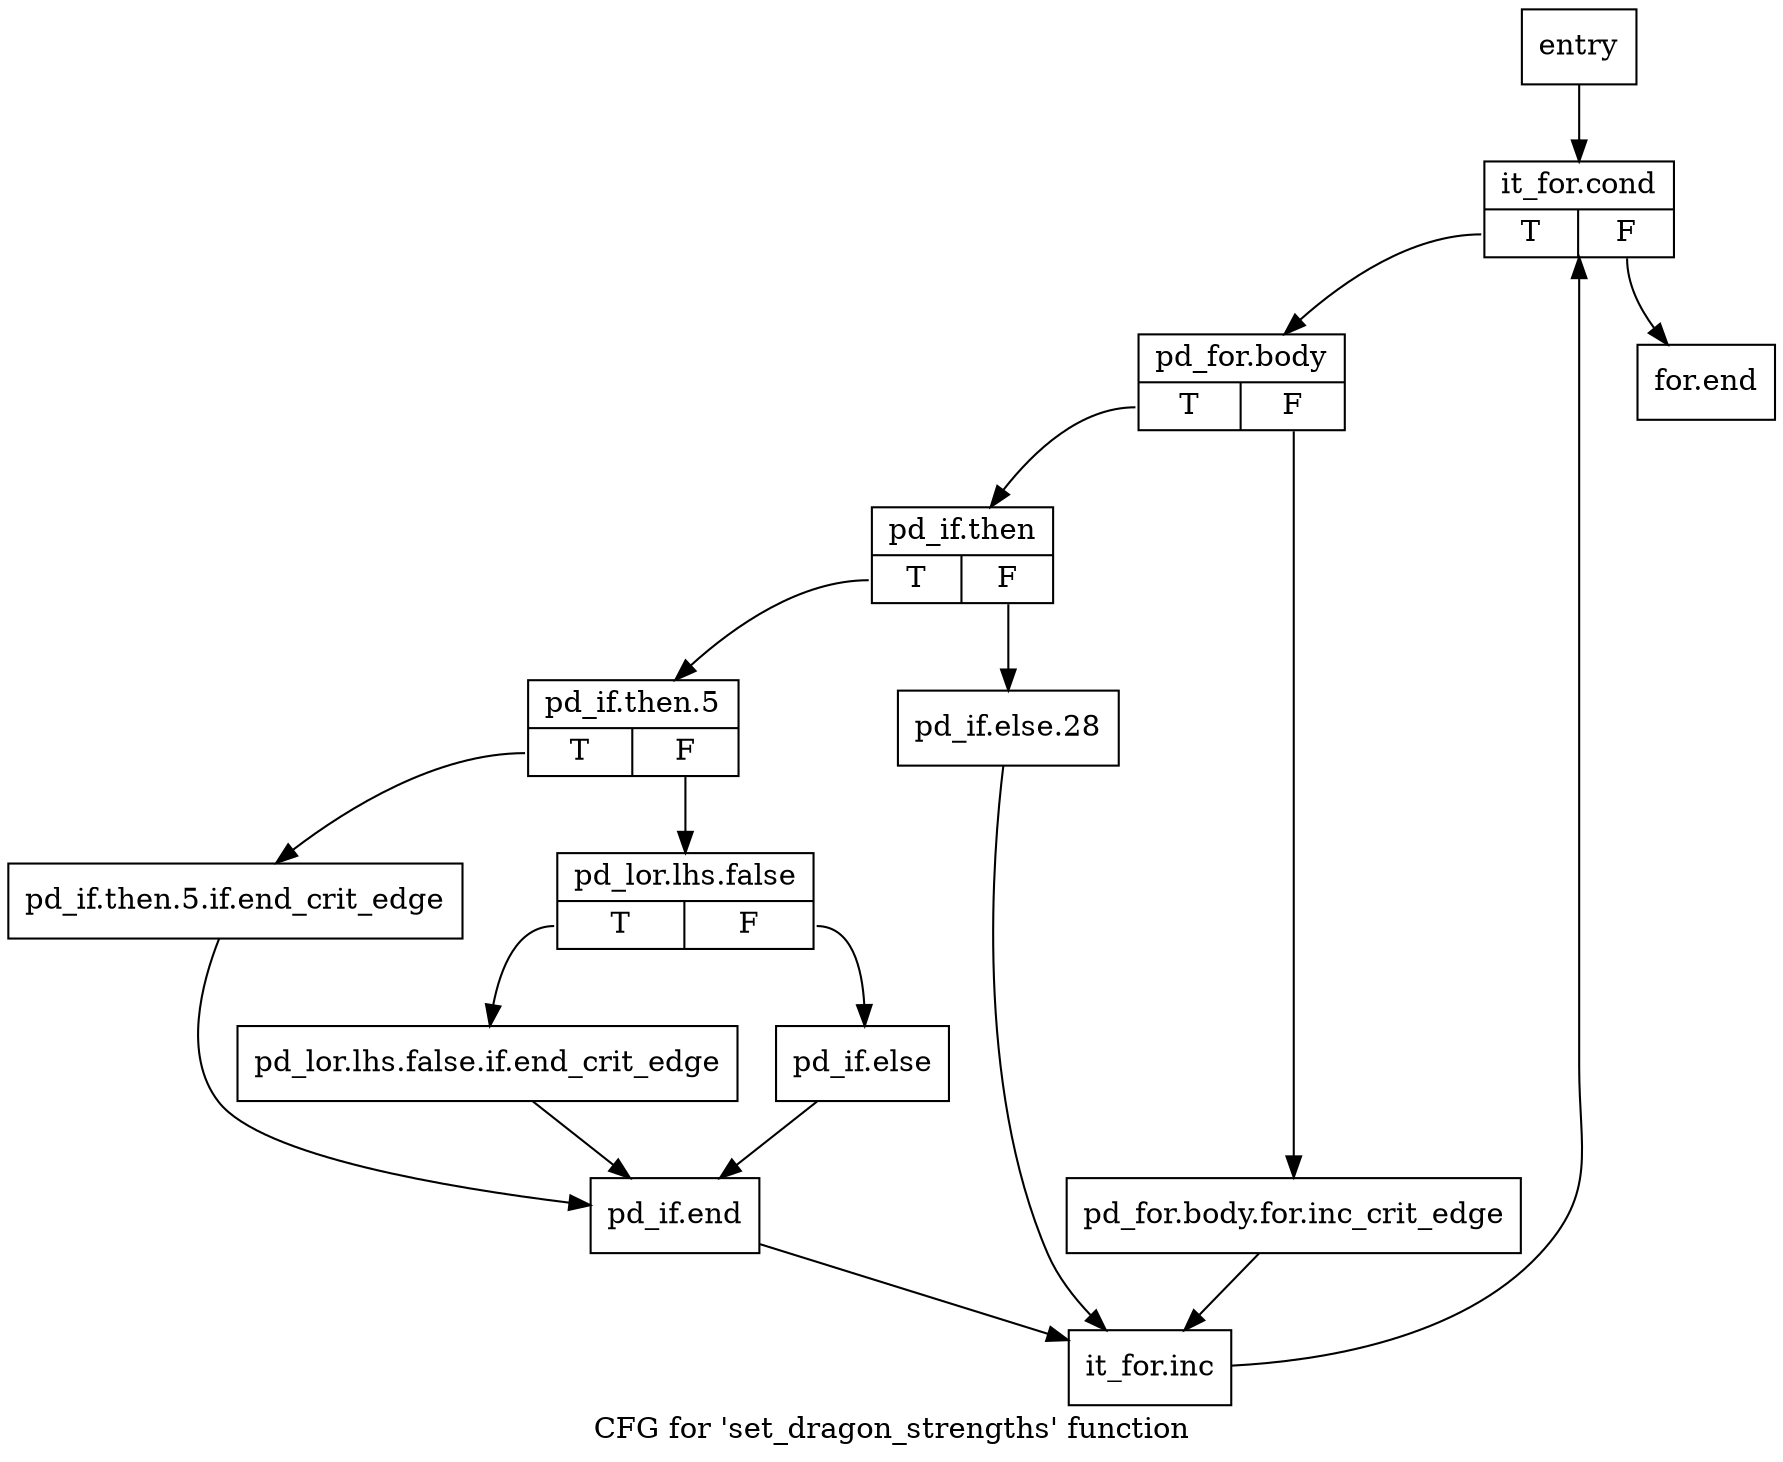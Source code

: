 digraph "CFG for 'set_dragon_strengths' function" {
	label="CFG for 'set_dragon_strengths' function";

	Node0x2e97eb0 [shape=record,label="{entry}"];
	Node0x2e97eb0 -> Node0x2e97f00;
	Node0x2e97f00 [shape=record,label="{it_for.cond|{<s0>T|<s1>F}}"];
	Node0x2e97f00:s0 -> Node0x2e97f50;
	Node0x2e97f00:s1 -> Node0x2e982c0;
	Node0x2e97f50 [shape=record,label="{pd_for.body|{<s0>T|<s1>F}}"];
	Node0x2e97f50:s0 -> Node0x2e97ff0;
	Node0x2e97f50:s1 -> Node0x2e97fa0;
	Node0x2e97fa0 [shape=record,label="{pd_for.body.for.inc_crit_edge}"];
	Node0x2e97fa0 -> Node0x2e98270;
	Node0x2e97ff0 [shape=record,label="{pd_if.then|{<s0>T|<s1>F}}"];
	Node0x2e97ff0:s0 -> Node0x2e98040;
	Node0x2e97ff0:s1 -> Node0x2e98220;
	Node0x2e98040 [shape=record,label="{pd_if.then.5|{<s0>T|<s1>F}}"];
	Node0x2e98040:s0 -> Node0x2e98090;
	Node0x2e98040:s1 -> Node0x2e980e0;
	Node0x2e98090 [shape=record,label="{pd_if.then.5.if.end_crit_edge}"];
	Node0x2e98090 -> Node0x2e981d0;
	Node0x2e980e0 [shape=record,label="{pd_lor.lhs.false|{<s0>T|<s1>F}}"];
	Node0x2e980e0:s0 -> Node0x2e98130;
	Node0x2e980e0:s1 -> Node0x2e98180;
	Node0x2e98130 [shape=record,label="{pd_lor.lhs.false.if.end_crit_edge}"];
	Node0x2e98130 -> Node0x2e981d0;
	Node0x2e98180 [shape=record,label="{pd_if.else}"];
	Node0x2e98180 -> Node0x2e981d0;
	Node0x2e981d0 [shape=record,label="{pd_if.end}"];
	Node0x2e981d0 -> Node0x2e98270;
	Node0x2e98220 [shape=record,label="{pd_if.else.28}"];
	Node0x2e98220 -> Node0x2e98270;
	Node0x2e98270 [shape=record,label="{it_for.inc}"];
	Node0x2e98270 -> Node0x2e97f00;
	Node0x2e982c0 [shape=record,label="{for.end}"];
}
